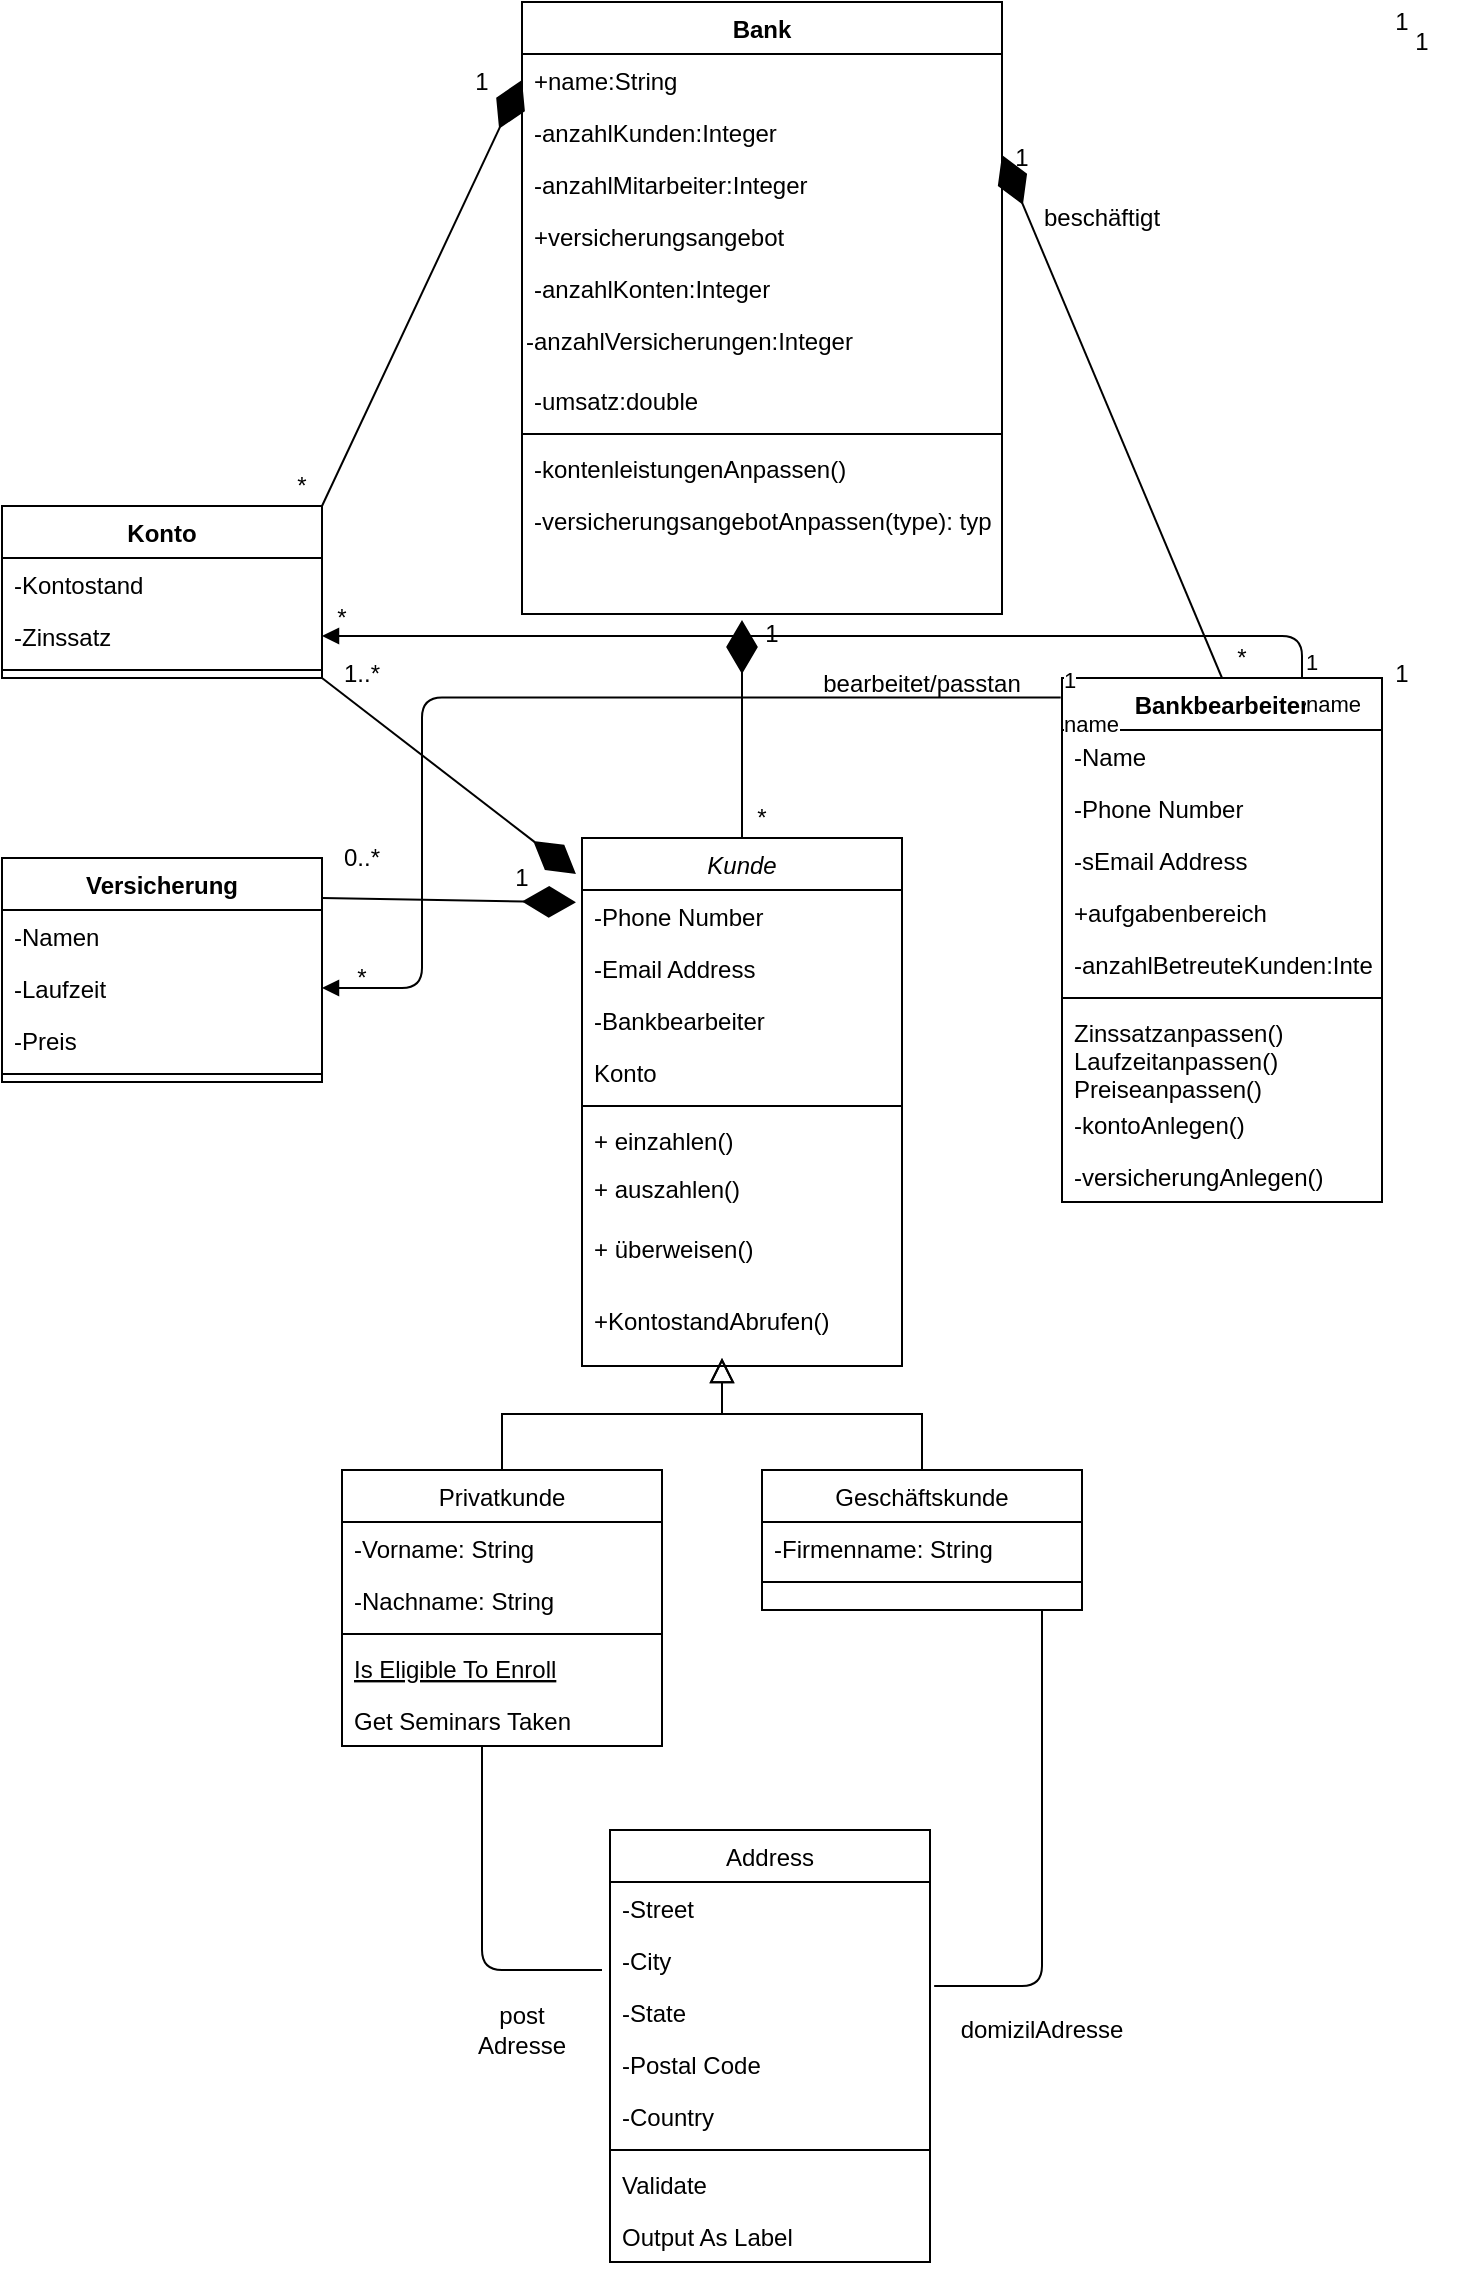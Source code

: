 <mxfile version="14.5.7" type="device"><diagram id="C5RBs43oDa-KdzZeNtuy" name="Page-1"><mxGraphModel dx="1673" dy="2519" grid="1" gridSize="10" guides="1" tooltips="1" connect="1" arrows="1" fold="1" page="1" pageScale="1" pageWidth="1169" pageHeight="1654" math="0" shadow="0"><root><mxCell id="WIyWlLk6GJQsqaUBKTNV-0"/><mxCell id="WIyWlLk6GJQsqaUBKTNV-1" parent="WIyWlLk6GJQsqaUBKTNV-0"/><mxCell id="plVljPWi-nyLqZ-c4yHZ-0" value="Kunde" style="swimlane;fontStyle=2;align=center;verticalAlign=top;childLayout=stackLayout;horizontal=1;startSize=26;horizontalStack=0;resizeParent=1;resizeLast=0;collapsible=1;marginBottom=0;rounded=0;shadow=0;strokeWidth=1;" vertex="1" parent="WIyWlLk6GJQsqaUBKTNV-1"><mxGeometry x="490" y="290" width="160" height="264" as="geometry"><mxRectangle x="230" y="140" width="160" height="26" as="alternateBounds"/></mxGeometry></mxCell><mxCell id="plVljPWi-nyLqZ-c4yHZ-91" value="" style="endArrow=diamondThin;endFill=1;endSize=24;html=1;exitX=0.5;exitY=0;exitDx=0;exitDy=0;" edge="1" parent="plVljPWi-nyLqZ-c4yHZ-0" source="plVljPWi-nyLqZ-c4yHZ-0"><mxGeometry width="160" relative="1" as="geometry"><mxPoint x="-20.0" y="104.0" as="sourcePoint"/><mxPoint x="80" y="-109" as="targetPoint"/></mxGeometry></mxCell><mxCell id="plVljPWi-nyLqZ-c4yHZ-1" value="-Phone Number" style="text;align=left;verticalAlign=top;spacingLeft=4;spacingRight=4;overflow=hidden;rotatable=0;points=[[0,0.5],[1,0.5]];portConstraint=eastwest;rounded=0;shadow=0;html=0;" vertex="1" parent="plVljPWi-nyLqZ-c4yHZ-0"><mxGeometry y="26" width="160" height="26" as="geometry"/></mxCell><mxCell id="plVljPWi-nyLqZ-c4yHZ-2" value="-Email Address" style="text;align=left;verticalAlign=top;spacingLeft=4;spacingRight=4;overflow=hidden;rotatable=0;points=[[0,0.5],[1,0.5]];portConstraint=eastwest;rounded=0;shadow=0;html=0;" vertex="1" parent="plVljPWi-nyLqZ-c4yHZ-0"><mxGeometry y="52" width="160" height="26" as="geometry"/></mxCell><mxCell id="plVljPWi-nyLqZ-c4yHZ-3" value="-Bankbearbeiter" style="text;align=left;verticalAlign=top;spacingLeft=4;spacingRight=4;overflow=hidden;rotatable=0;points=[[0,0.5],[1,0.5]];portConstraint=eastwest;rounded=0;shadow=0;html=0;" vertex="1" parent="plVljPWi-nyLqZ-c4yHZ-0"><mxGeometry y="78" width="160" height="26" as="geometry"/></mxCell><mxCell id="plVljPWi-nyLqZ-c4yHZ-4" value="Konto" style="text;align=left;verticalAlign=top;spacingLeft=4;spacingRight=4;overflow=hidden;rotatable=0;points=[[0,0.5],[1,0.5]];portConstraint=eastwest;rounded=0;shadow=0;html=0;" vertex="1" parent="plVljPWi-nyLqZ-c4yHZ-0"><mxGeometry y="104" width="160" height="26" as="geometry"/></mxCell><mxCell id="plVljPWi-nyLqZ-c4yHZ-5" value="" style="line;html=1;strokeWidth=1;align=left;verticalAlign=middle;spacingTop=-1;spacingLeft=3;spacingRight=3;rotatable=0;labelPosition=right;points=[];portConstraint=eastwest;" vertex="1" parent="plVljPWi-nyLqZ-c4yHZ-0"><mxGeometry y="130" width="160" height="8" as="geometry"/></mxCell><mxCell id="plVljPWi-nyLqZ-c4yHZ-32" value="+ einzahlen()&#xA;&#xA;" style="text;strokeColor=none;fillColor=none;align=left;verticalAlign=top;spacingLeft=4;spacingRight=4;overflow=hidden;rotatable=0;points=[[0,0.5],[1,0.5]];portConstraint=eastwest;" vertex="1" parent="plVljPWi-nyLqZ-c4yHZ-0"><mxGeometry y="138" width="160" height="24" as="geometry"/></mxCell><mxCell id="plVljPWi-nyLqZ-c4yHZ-33" value="+ auszahlen()" style="text;strokeColor=none;fillColor=none;align=left;verticalAlign=top;spacingLeft=4;spacingRight=4;overflow=hidden;rotatable=0;points=[[0,0.5],[1,0.5]];portConstraint=eastwest;" vertex="1" parent="plVljPWi-nyLqZ-c4yHZ-0"><mxGeometry y="162" width="160" height="30" as="geometry"/></mxCell><mxCell id="plVljPWi-nyLqZ-c4yHZ-35" value="+ überweisen()" style="text;strokeColor=none;fillColor=none;align=left;verticalAlign=top;spacingLeft=4;spacingRight=4;overflow=hidden;rotatable=0;points=[[0,0.5],[1,0.5]];portConstraint=eastwest;" vertex="1" parent="plVljPWi-nyLqZ-c4yHZ-0"><mxGeometry y="192" width="160" height="36" as="geometry"/></mxCell><mxCell id="plVljPWi-nyLqZ-c4yHZ-34" value="+KontostandAbrufen()" style="text;strokeColor=none;fillColor=none;align=left;verticalAlign=top;spacingLeft=4;spacingRight=4;overflow=hidden;rotatable=0;points=[[0,0.5],[1,0.5]];portConstraint=eastwest;" vertex="1" parent="plVljPWi-nyLqZ-c4yHZ-0"><mxGeometry y="228" width="160" height="36" as="geometry"/></mxCell><mxCell id="plVljPWi-nyLqZ-c4yHZ-6" value="Privatkunde" style="swimlane;fontStyle=0;align=center;verticalAlign=top;childLayout=stackLayout;horizontal=1;startSize=26;horizontalStack=0;resizeParent=1;resizeLast=0;collapsible=1;marginBottom=0;rounded=0;shadow=0;strokeWidth=1;" vertex="1" parent="WIyWlLk6GJQsqaUBKTNV-1"><mxGeometry x="370" y="606" width="160" height="138" as="geometry"><mxRectangle x="130" y="380" width="160" height="26" as="alternateBounds"/></mxGeometry></mxCell><mxCell id="plVljPWi-nyLqZ-c4yHZ-7" value="-Vorname: String" style="text;align=left;verticalAlign=top;spacingLeft=4;spacingRight=4;overflow=hidden;rotatable=0;points=[[0,0.5],[1,0.5]];portConstraint=eastwest;" vertex="1" parent="plVljPWi-nyLqZ-c4yHZ-6"><mxGeometry y="26" width="160" height="26" as="geometry"/></mxCell><mxCell id="plVljPWi-nyLqZ-c4yHZ-8" value="-Nachname: String" style="text;align=left;verticalAlign=top;spacingLeft=4;spacingRight=4;overflow=hidden;rotatable=0;points=[[0,0.5],[1,0.5]];portConstraint=eastwest;rounded=0;shadow=0;html=0;" vertex="1" parent="plVljPWi-nyLqZ-c4yHZ-6"><mxGeometry y="52" width="160" height="26" as="geometry"/></mxCell><mxCell id="plVljPWi-nyLqZ-c4yHZ-9" value="" style="line;html=1;strokeWidth=1;align=left;verticalAlign=middle;spacingTop=-1;spacingLeft=3;spacingRight=3;rotatable=0;labelPosition=right;points=[];portConstraint=eastwest;" vertex="1" parent="plVljPWi-nyLqZ-c4yHZ-6"><mxGeometry y="78" width="160" height="8" as="geometry"/></mxCell><mxCell id="plVljPWi-nyLqZ-c4yHZ-10" value="Is Eligible To Enroll" style="text;align=left;verticalAlign=top;spacingLeft=4;spacingRight=4;overflow=hidden;rotatable=0;points=[[0,0.5],[1,0.5]];portConstraint=eastwest;fontStyle=4" vertex="1" parent="plVljPWi-nyLqZ-c4yHZ-6"><mxGeometry y="86" width="160" height="26" as="geometry"/></mxCell><mxCell id="plVljPWi-nyLqZ-c4yHZ-11" value="Get Seminars Taken" style="text;align=left;verticalAlign=top;spacingLeft=4;spacingRight=4;overflow=hidden;rotatable=0;points=[[0,0.5],[1,0.5]];portConstraint=eastwest;" vertex="1" parent="plVljPWi-nyLqZ-c4yHZ-6"><mxGeometry y="112" width="160" height="26" as="geometry"/></mxCell><mxCell id="plVljPWi-nyLqZ-c4yHZ-12" value="" style="endArrow=block;endSize=10;endFill=0;shadow=0;strokeWidth=1;rounded=0;edgeStyle=elbowEdgeStyle;elbow=vertical;" edge="1" parent="WIyWlLk6GJQsqaUBKTNV-1" source="plVljPWi-nyLqZ-c4yHZ-6"><mxGeometry width="160" relative="1" as="geometry"><mxPoint x="450" y="449" as="sourcePoint"/><mxPoint x="560" y="550.0" as="targetPoint"/></mxGeometry></mxCell><mxCell id="plVljPWi-nyLqZ-c4yHZ-13" value="Geschäftskunde" style="swimlane;fontStyle=0;align=center;verticalAlign=top;childLayout=stackLayout;horizontal=1;startSize=26;horizontalStack=0;resizeParent=1;resizeLast=0;collapsible=1;marginBottom=0;rounded=0;shadow=0;strokeWidth=1;" vertex="1" parent="WIyWlLk6GJQsqaUBKTNV-1"><mxGeometry x="580" y="606" width="160" height="70" as="geometry"><mxRectangle x="340" y="380" width="170" height="26" as="alternateBounds"/></mxGeometry></mxCell><mxCell id="plVljPWi-nyLqZ-c4yHZ-14" value="-Firmenname: String" style="text;align=left;verticalAlign=top;spacingLeft=4;spacingRight=4;overflow=hidden;rotatable=0;points=[[0,0.5],[1,0.5]];portConstraint=eastwest;" vertex="1" parent="plVljPWi-nyLqZ-c4yHZ-13"><mxGeometry y="26" width="160" height="26" as="geometry"/></mxCell><mxCell id="plVljPWi-nyLqZ-c4yHZ-15" value="" style="line;html=1;strokeWidth=1;align=left;verticalAlign=middle;spacingTop=-1;spacingLeft=3;spacingRight=3;rotatable=0;labelPosition=right;points=[];portConstraint=eastwest;" vertex="1" parent="plVljPWi-nyLqZ-c4yHZ-13"><mxGeometry y="52" width="160" height="8" as="geometry"/></mxCell><mxCell id="plVljPWi-nyLqZ-c4yHZ-16" value="" style="endArrow=block;endSize=10;endFill=0;shadow=0;strokeWidth=1;rounded=0;edgeStyle=elbowEdgeStyle;elbow=vertical;" edge="1" parent="WIyWlLk6GJQsqaUBKTNV-1" source="plVljPWi-nyLqZ-c4yHZ-13"><mxGeometry width="160" relative="1" as="geometry"><mxPoint x="460" y="619" as="sourcePoint"/><mxPoint x="560" y="550.0" as="targetPoint"/></mxGeometry></mxCell><mxCell id="plVljPWi-nyLqZ-c4yHZ-17" value="Address" style="swimlane;fontStyle=0;align=center;verticalAlign=top;childLayout=stackLayout;horizontal=1;startSize=26;horizontalStack=0;resizeParent=1;resizeLast=0;collapsible=1;marginBottom=0;rounded=0;shadow=0;strokeWidth=1;" vertex="1" parent="WIyWlLk6GJQsqaUBKTNV-1"><mxGeometry x="504" y="786" width="160" height="216" as="geometry"><mxRectangle x="550" y="140" width="160" height="26" as="alternateBounds"/></mxGeometry></mxCell><mxCell id="plVljPWi-nyLqZ-c4yHZ-18" value="-Street" style="text;align=left;verticalAlign=top;spacingLeft=4;spacingRight=4;overflow=hidden;rotatable=0;points=[[0,0.5],[1,0.5]];portConstraint=eastwest;" vertex="1" parent="plVljPWi-nyLqZ-c4yHZ-17"><mxGeometry y="26" width="160" height="26" as="geometry"/></mxCell><mxCell id="plVljPWi-nyLqZ-c4yHZ-19" value="-City" style="text;align=left;verticalAlign=top;spacingLeft=4;spacingRight=4;overflow=hidden;rotatable=0;points=[[0,0.5],[1,0.5]];portConstraint=eastwest;rounded=0;shadow=0;html=0;" vertex="1" parent="plVljPWi-nyLqZ-c4yHZ-17"><mxGeometry y="52" width="160" height="26" as="geometry"/></mxCell><mxCell id="plVljPWi-nyLqZ-c4yHZ-20" value="-State" style="text;align=left;verticalAlign=top;spacingLeft=4;spacingRight=4;overflow=hidden;rotatable=0;points=[[0,0.5],[1,0.5]];portConstraint=eastwest;rounded=0;shadow=0;html=0;" vertex="1" parent="plVljPWi-nyLqZ-c4yHZ-17"><mxGeometry y="78" width="160" height="26" as="geometry"/></mxCell><mxCell id="plVljPWi-nyLqZ-c4yHZ-21" value="-Postal Code" style="text;align=left;verticalAlign=top;spacingLeft=4;spacingRight=4;overflow=hidden;rotatable=0;points=[[0,0.5],[1,0.5]];portConstraint=eastwest;rounded=0;shadow=0;html=0;" vertex="1" parent="plVljPWi-nyLqZ-c4yHZ-17"><mxGeometry y="104" width="160" height="26" as="geometry"/></mxCell><mxCell id="plVljPWi-nyLqZ-c4yHZ-22" value="-Country" style="text;align=left;verticalAlign=top;spacingLeft=4;spacingRight=4;overflow=hidden;rotatable=0;points=[[0,0.5],[1,0.5]];portConstraint=eastwest;rounded=0;shadow=0;html=0;" vertex="1" parent="plVljPWi-nyLqZ-c4yHZ-17"><mxGeometry y="130" width="160" height="26" as="geometry"/></mxCell><mxCell id="plVljPWi-nyLqZ-c4yHZ-23" value="" style="line;html=1;strokeWidth=1;align=left;verticalAlign=middle;spacingTop=-1;spacingLeft=3;spacingRight=3;rotatable=0;labelPosition=right;points=[];portConstraint=eastwest;" vertex="1" parent="plVljPWi-nyLqZ-c4yHZ-17"><mxGeometry y="156" width="160" height="8" as="geometry"/></mxCell><mxCell id="plVljPWi-nyLqZ-c4yHZ-24" value="Validate" style="text;align=left;verticalAlign=top;spacingLeft=4;spacingRight=4;overflow=hidden;rotatable=0;points=[[0,0.5],[1,0.5]];portConstraint=eastwest;" vertex="1" parent="plVljPWi-nyLqZ-c4yHZ-17"><mxGeometry y="164" width="160" height="26" as="geometry"/></mxCell><mxCell id="plVljPWi-nyLqZ-c4yHZ-25" value="Output As Label" style="text;align=left;verticalAlign=top;spacingLeft=4;spacingRight=4;overflow=hidden;rotatable=0;points=[[0,0.5],[1,0.5]];portConstraint=eastwest;" vertex="1" parent="plVljPWi-nyLqZ-c4yHZ-17"><mxGeometry y="190" width="160" height="26" as="geometry"/></mxCell><mxCell id="plVljPWi-nyLqZ-c4yHZ-26" value="domizilAdresse" style="text;html=1;strokeColor=none;fillColor=none;align=center;verticalAlign=middle;whiteSpace=wrap;rounded=0;" vertex="1" parent="WIyWlLk6GJQsqaUBKTNV-1"><mxGeometry x="700" y="876" width="40" height="20" as="geometry"/></mxCell><mxCell id="plVljPWi-nyLqZ-c4yHZ-27" value="post Adresse" style="text;html=1;strokeColor=none;fillColor=none;align=center;verticalAlign=middle;whiteSpace=wrap;rounded=0;" vertex="1" parent="WIyWlLk6GJQsqaUBKTNV-1"><mxGeometry x="440" y="876" width="40" height="20" as="geometry"/></mxCell><mxCell id="plVljPWi-nyLqZ-c4yHZ-28" value="Konto" style="swimlane;fontStyle=1;align=center;verticalAlign=top;childLayout=stackLayout;horizontal=1;startSize=26;horizontalStack=0;resizeParent=1;resizeParentMax=0;resizeLast=0;collapsible=1;marginBottom=0;" vertex="1" parent="WIyWlLk6GJQsqaUBKTNV-1"><mxGeometry x="200" y="124" width="160" height="86" as="geometry"/></mxCell><mxCell id="plVljPWi-nyLqZ-c4yHZ-29" value="-Kontostand" style="text;strokeColor=none;fillColor=none;align=left;verticalAlign=top;spacingLeft=4;spacingRight=4;overflow=hidden;rotatable=0;points=[[0,0.5],[1,0.5]];portConstraint=eastwest;" vertex="1" parent="plVljPWi-nyLqZ-c4yHZ-28"><mxGeometry y="26" width="160" height="26" as="geometry"/></mxCell><mxCell id="plVljPWi-nyLqZ-c4yHZ-30" value="-Zinssatz" style="text;strokeColor=none;fillColor=none;align=left;verticalAlign=top;spacingLeft=4;spacingRight=4;overflow=hidden;rotatable=0;points=[[0,0.5],[1,0.5]];portConstraint=eastwest;" vertex="1" parent="plVljPWi-nyLqZ-c4yHZ-28"><mxGeometry y="52" width="160" height="26" as="geometry"/></mxCell><mxCell id="plVljPWi-nyLqZ-c4yHZ-31" value="" style="line;strokeWidth=1;fillColor=none;align=left;verticalAlign=middle;spacingTop=-1;spacingLeft=3;spacingRight=3;rotatable=0;labelPosition=right;points=[];portConstraint=eastwest;" vertex="1" parent="plVljPWi-nyLqZ-c4yHZ-28"><mxGeometry y="78" width="160" height="8" as="geometry"/></mxCell><mxCell id="plVljPWi-nyLqZ-c4yHZ-36" value="Versicherung" style="swimlane;fontStyle=1;align=center;verticalAlign=top;childLayout=stackLayout;horizontal=1;startSize=26;horizontalStack=0;resizeParent=1;resizeParentMax=0;resizeLast=0;collapsible=1;marginBottom=0;" vertex="1" parent="WIyWlLk6GJQsqaUBKTNV-1"><mxGeometry x="200" y="300" width="160" height="112" as="geometry"/></mxCell><mxCell id="plVljPWi-nyLqZ-c4yHZ-37" value="-Namen" style="text;strokeColor=none;fillColor=none;align=left;verticalAlign=top;spacingLeft=4;spacingRight=4;overflow=hidden;rotatable=0;points=[[0,0.5],[1,0.5]];portConstraint=eastwest;" vertex="1" parent="plVljPWi-nyLqZ-c4yHZ-36"><mxGeometry y="26" width="160" height="26" as="geometry"/></mxCell><mxCell id="plVljPWi-nyLqZ-c4yHZ-38" value="-Laufzeit" style="text;strokeColor=none;fillColor=none;align=left;verticalAlign=top;spacingLeft=4;spacingRight=4;overflow=hidden;rotatable=0;points=[[0,0.5],[1,0.5]];portConstraint=eastwest;" vertex="1" parent="plVljPWi-nyLqZ-c4yHZ-36"><mxGeometry y="52" width="160" height="26" as="geometry"/></mxCell><mxCell id="plVljPWi-nyLqZ-c4yHZ-39" value="-Preis" style="text;strokeColor=none;fillColor=none;align=left;verticalAlign=top;spacingLeft=4;spacingRight=4;overflow=hidden;rotatable=0;points=[[0,0.5],[1,0.5]];portConstraint=eastwest;" vertex="1" parent="plVljPWi-nyLqZ-c4yHZ-36"><mxGeometry y="78" width="160" height="26" as="geometry"/></mxCell><mxCell id="plVljPWi-nyLqZ-c4yHZ-40" value="" style="line;strokeWidth=1;fillColor=none;align=left;verticalAlign=middle;spacingTop=-1;spacingLeft=3;spacingRight=3;rotatable=0;labelPosition=right;points=[];portConstraint=eastwest;" vertex="1" parent="plVljPWi-nyLqZ-c4yHZ-36"><mxGeometry y="104" width="160" height="8" as="geometry"/></mxCell><mxCell id="plVljPWi-nyLqZ-c4yHZ-42" value="" style="endArrow=none;html=1;edgeStyle=orthogonalEdgeStyle;exitX=1.013;exitY=0;exitDx=0;exitDy=0;exitPerimeter=0;" edge="1" parent="WIyWlLk6GJQsqaUBKTNV-1" source="plVljPWi-nyLqZ-c4yHZ-20"><mxGeometry relative="1" as="geometry"><mxPoint x="690" y="836" as="sourcePoint"/><mxPoint x="720" y="676" as="targetPoint"/><Array as="points"><mxPoint x="720" y="864"/></Array></mxGeometry></mxCell><mxCell id="plVljPWi-nyLqZ-c4yHZ-43" value="" style="endArrow=none;html=1;edgeStyle=orthogonalEdgeStyle;" edge="1" parent="WIyWlLk6GJQsqaUBKTNV-1"><mxGeometry relative="1" as="geometry"><mxPoint x="500" y="856" as="sourcePoint"/><mxPoint x="440" y="744" as="targetPoint"/><Array as="points"><mxPoint x="440" y="856"/></Array></mxGeometry></mxCell><mxCell id="plVljPWi-nyLqZ-c4yHZ-44" value="Bankbearbeiter" style="swimlane;fontStyle=1;align=center;verticalAlign=top;childLayout=stackLayout;horizontal=1;startSize=26;horizontalStack=0;resizeParent=1;resizeParentMax=0;resizeLast=0;collapsible=1;marginBottom=0;" vertex="1" parent="WIyWlLk6GJQsqaUBKTNV-1"><mxGeometry x="730" y="210" width="160" height="262" as="geometry"/></mxCell><mxCell id="plVljPWi-nyLqZ-c4yHZ-45" value="-Name" style="text;strokeColor=none;fillColor=none;align=left;verticalAlign=top;spacingLeft=4;spacingRight=4;overflow=hidden;rotatable=0;points=[[0,0.5],[1,0.5]];portConstraint=eastwest;" vertex="1" parent="plVljPWi-nyLqZ-c4yHZ-44"><mxGeometry y="26" width="160" height="26" as="geometry"/></mxCell><mxCell id="plVljPWi-nyLqZ-c4yHZ-46" value="-Phone Number" style="text;strokeColor=none;fillColor=none;align=left;verticalAlign=top;spacingLeft=4;spacingRight=4;overflow=hidden;rotatable=0;points=[[0,0.5],[1,0.5]];portConstraint=eastwest;" vertex="1" parent="plVljPWi-nyLqZ-c4yHZ-44"><mxGeometry y="52" width="160" height="26" as="geometry"/></mxCell><mxCell id="plVljPWi-nyLqZ-c4yHZ-47" value="-sEmail Address" style="text;align=left;verticalAlign=top;spacingLeft=4;spacingRight=4;overflow=hidden;rotatable=0;points=[[0,0.5],[1,0.5]];portConstraint=eastwest;rounded=0;shadow=0;html=0;" vertex="1" parent="plVljPWi-nyLqZ-c4yHZ-44"><mxGeometry y="78" width="160" height="26" as="geometry"/></mxCell><mxCell id="plVljPWi-nyLqZ-c4yHZ-71" value="+aufgabenbereich" style="text;strokeColor=none;fillColor=none;align=left;verticalAlign=top;spacingLeft=4;spacingRight=4;overflow=hidden;rotatable=0;points=[[0,0.5],[1,0.5]];portConstraint=eastwest;" vertex="1" parent="plVljPWi-nyLqZ-c4yHZ-44"><mxGeometry y="104" width="160" height="26" as="geometry"/></mxCell><mxCell id="plVljPWi-nyLqZ-c4yHZ-70" value="-anzahlBetreuteKunden:Integer" style="text;strokeColor=none;fillColor=none;align=left;verticalAlign=top;spacingLeft=4;spacingRight=4;overflow=hidden;rotatable=0;points=[[0,0.5],[1,0.5]];portConstraint=eastwest;" vertex="1" parent="plVljPWi-nyLqZ-c4yHZ-44"><mxGeometry y="130" width="160" height="26" as="geometry"/></mxCell><mxCell id="plVljPWi-nyLqZ-c4yHZ-48" value="" style="line;strokeWidth=1;fillColor=none;align=left;verticalAlign=middle;spacingTop=-1;spacingLeft=3;spacingRight=3;rotatable=0;labelPosition=right;points=[];portConstraint=eastwest;" vertex="1" parent="plVljPWi-nyLqZ-c4yHZ-44"><mxGeometry y="156" width="160" height="8" as="geometry"/></mxCell><mxCell id="plVljPWi-nyLqZ-c4yHZ-49" value="Zinssatzanpassen()&#xA;Laufzeitanpassen()&#xA;Preiseanpassen()&#xA;" style="text;strokeColor=none;fillColor=none;align=left;verticalAlign=top;spacingLeft=4;spacingRight=4;overflow=hidden;rotatable=0;points=[[0,0.5],[1,0.5]];portConstraint=eastwest;" vertex="1" parent="plVljPWi-nyLqZ-c4yHZ-44"><mxGeometry y="164" width="160" height="46" as="geometry"/></mxCell><mxCell id="plVljPWi-nyLqZ-c4yHZ-63" value="-kontoAnlegen()" style="text;strokeColor=none;fillColor=none;align=left;verticalAlign=top;spacingLeft=4;spacingRight=4;overflow=hidden;rotatable=0;points=[[0,0.5],[1,0.5]];portConstraint=eastwest;" vertex="1" parent="plVljPWi-nyLqZ-c4yHZ-44"><mxGeometry y="210" width="160" height="26" as="geometry"/></mxCell><mxCell id="plVljPWi-nyLqZ-c4yHZ-68" value="-versicherungAnlegen()" style="text;strokeColor=none;fillColor=none;align=left;verticalAlign=top;spacingLeft=4;spacingRight=4;overflow=hidden;rotatable=0;points=[[0,0.5],[1,0.5]];portConstraint=eastwest;" vertex="1" parent="plVljPWi-nyLqZ-c4yHZ-44"><mxGeometry y="236" width="160" height="26" as="geometry"/></mxCell><mxCell id="plVljPWi-nyLqZ-c4yHZ-55" value="Bank" style="swimlane;fontStyle=1;align=center;verticalAlign=top;childLayout=stackLayout;horizontal=1;startSize=26;horizontalStack=0;resizeParent=1;resizeParentMax=0;resizeLast=0;collapsible=1;marginBottom=0;" vertex="1" parent="WIyWlLk6GJQsqaUBKTNV-1"><mxGeometry x="460" y="-128" width="240" height="306" as="geometry"/></mxCell><mxCell id="plVljPWi-nyLqZ-c4yHZ-56" value="+name:String&#xA;&#xA;" style="text;strokeColor=none;fillColor=none;align=left;verticalAlign=top;spacingLeft=4;spacingRight=4;overflow=hidden;rotatable=0;points=[[0,0.5],[1,0.5]];portConstraint=eastwest;" vertex="1" parent="plVljPWi-nyLqZ-c4yHZ-55"><mxGeometry y="26" width="240" height="26" as="geometry"/></mxCell><mxCell id="plVljPWi-nyLqZ-c4yHZ-59" value="-anzahlKunden:Integer" style="text;strokeColor=none;fillColor=none;align=left;verticalAlign=top;spacingLeft=4;spacingRight=4;overflow=hidden;rotatable=0;points=[[0,0.5],[1,0.5]];portConstraint=eastwest;" vertex="1" parent="plVljPWi-nyLqZ-c4yHZ-55"><mxGeometry y="52" width="240" height="26" as="geometry"/></mxCell><mxCell id="plVljPWi-nyLqZ-c4yHZ-60" value="-anzahlMitarbeiter:Integer" style="text;strokeColor=none;fillColor=none;align=left;verticalAlign=top;spacingLeft=4;spacingRight=4;overflow=hidden;rotatable=0;points=[[0,0.5],[1,0.5]];portConstraint=eastwest;" vertex="1" parent="plVljPWi-nyLqZ-c4yHZ-55"><mxGeometry y="78" width="240" height="26" as="geometry"/></mxCell><mxCell id="plVljPWi-nyLqZ-c4yHZ-64" value="+versicherungsangebot" style="text;strokeColor=none;fillColor=none;align=left;verticalAlign=top;spacingLeft=4;spacingRight=4;overflow=hidden;rotatable=0;points=[[0,0.5],[1,0.5]];portConstraint=eastwest;" vertex="1" parent="plVljPWi-nyLqZ-c4yHZ-55"><mxGeometry y="104" width="240" height="26" as="geometry"/></mxCell><mxCell id="plVljPWi-nyLqZ-c4yHZ-67" value="-anzahlKonten:Integer" style="text;strokeColor=none;fillColor=none;align=left;verticalAlign=top;spacingLeft=4;spacingRight=4;overflow=hidden;rotatable=0;points=[[0,0.5],[1,0.5]];portConstraint=eastwest;" vertex="1" parent="plVljPWi-nyLqZ-c4yHZ-55"><mxGeometry y="130" width="240" height="26" as="geometry"/></mxCell><mxCell id="plVljPWi-nyLqZ-c4yHZ-61" value="-anzahlVersicherungen:Integer" style="text;whiteSpace=wrap;html=1;" vertex="1" parent="plVljPWi-nyLqZ-c4yHZ-55"><mxGeometry y="156" width="240" height="30" as="geometry"/></mxCell><mxCell id="plVljPWi-nyLqZ-c4yHZ-66" value="-umsatz:double" style="text;strokeColor=none;fillColor=none;align=left;verticalAlign=top;spacingLeft=4;spacingRight=4;overflow=hidden;rotatable=0;points=[[0,0.5],[1,0.5]];portConstraint=eastwest;" vertex="1" parent="plVljPWi-nyLqZ-c4yHZ-55"><mxGeometry y="186" width="240" height="26" as="geometry"/></mxCell><mxCell id="plVljPWi-nyLqZ-c4yHZ-57" value="" style="line;strokeWidth=1;fillColor=none;align=left;verticalAlign=middle;spacingTop=-1;spacingLeft=3;spacingRight=3;rotatable=0;labelPosition=right;points=[];portConstraint=eastwest;" vertex="1" parent="plVljPWi-nyLqZ-c4yHZ-55"><mxGeometry y="212" width="240" height="8" as="geometry"/></mxCell><mxCell id="plVljPWi-nyLqZ-c4yHZ-72" value="-kontenleistungenAnpassen()" style="text;strokeColor=none;fillColor=none;align=left;verticalAlign=top;spacingLeft=4;spacingRight=4;overflow=hidden;rotatable=0;points=[[0,0.5],[1,0.5]];portConstraint=eastwest;" vertex="1" parent="plVljPWi-nyLqZ-c4yHZ-55"><mxGeometry y="220" width="240" height="26" as="geometry"/></mxCell><mxCell id="plVljPWi-nyLqZ-c4yHZ-58" value="-versicherungsangebotAnpassen(type): type" style="text;strokeColor=none;fillColor=none;align=left;verticalAlign=top;spacingLeft=4;spacingRight=4;overflow=hidden;rotatable=0;points=[[0,0.5],[1,0.5]];portConstraint=eastwest;" vertex="1" parent="plVljPWi-nyLqZ-c4yHZ-55"><mxGeometry y="246" width="240" height="60" as="geometry"/></mxCell><mxCell id="plVljPWi-nyLqZ-c4yHZ-74" value="" style="endArrow=diamondThin;endFill=1;endSize=24;html=1;exitX=0.5;exitY=0;exitDx=0;exitDy=0;entryX=1;entryY=0.25;entryDx=0;entryDy=0;" edge="1" parent="WIyWlLk6GJQsqaUBKTNV-1" source="plVljPWi-nyLqZ-c4yHZ-44" target="plVljPWi-nyLqZ-c4yHZ-55"><mxGeometry width="160" relative="1" as="geometry"><mxPoint x="430" y="260" as="sourcePoint"/><mxPoint x="730" y="-70" as="targetPoint"/></mxGeometry></mxCell><mxCell id="plVljPWi-nyLqZ-c4yHZ-75" value="1" style="text;html=1;strokeColor=none;fillColor=none;align=center;verticalAlign=middle;whiteSpace=wrap;rounded=0;" vertex="1" parent="WIyWlLk6GJQsqaUBKTNV-1"><mxGeometry x="690" y="-60" width="40" height="20" as="geometry"/></mxCell><mxCell id="plVljPWi-nyLqZ-c4yHZ-76" value="1" style="text;html=1;strokeColor=none;fillColor=none;align=center;verticalAlign=middle;whiteSpace=wrap;rounded=0;" vertex="1" parent="WIyWlLk6GJQsqaUBKTNV-1"><mxGeometry x="420" y="-98" width="40" height="20" as="geometry"/></mxCell><mxCell id="plVljPWi-nyLqZ-c4yHZ-77" value="1" style="text;html=1;strokeColor=none;fillColor=none;align=center;verticalAlign=middle;whiteSpace=wrap;rounded=0;" vertex="1" parent="WIyWlLk6GJQsqaUBKTNV-1"><mxGeometry x="880" y="-128" width="40" height="20" as="geometry"/></mxCell><mxCell id="plVljPWi-nyLqZ-c4yHZ-78" value="1" style="text;html=1;strokeColor=none;fillColor=none;align=center;verticalAlign=middle;whiteSpace=wrap;rounded=0;" vertex="1" parent="WIyWlLk6GJQsqaUBKTNV-1"><mxGeometry x="890" y="-118" width="40" height="20" as="geometry"/></mxCell><mxCell id="plVljPWi-nyLqZ-c4yHZ-79" value="1" style="text;html=1;strokeColor=none;fillColor=none;align=center;verticalAlign=middle;whiteSpace=wrap;rounded=0;" vertex="1" parent="WIyWlLk6GJQsqaUBKTNV-1"><mxGeometry x="440" y="300" width="40" height="20" as="geometry"/></mxCell><mxCell id="plVljPWi-nyLqZ-c4yHZ-80" value="1" style="text;html=1;strokeColor=none;fillColor=none;align=center;verticalAlign=middle;whiteSpace=wrap;rounded=0;" vertex="1" parent="WIyWlLk6GJQsqaUBKTNV-1"><mxGeometry x="565" y="178" width="40" height="20" as="geometry"/></mxCell><mxCell id="plVljPWi-nyLqZ-c4yHZ-81" value="1" style="text;html=1;strokeColor=none;fillColor=none;align=center;verticalAlign=middle;whiteSpace=wrap;rounded=0;" vertex="1" parent="WIyWlLk6GJQsqaUBKTNV-1"><mxGeometry x="880" y="198" width="40" height="20" as="geometry"/></mxCell><mxCell id="plVljPWi-nyLqZ-c4yHZ-82" value="1..*" style="text;html=1;strokeColor=none;fillColor=none;align=center;verticalAlign=middle;whiteSpace=wrap;rounded=0;" vertex="1" parent="WIyWlLk6GJQsqaUBKTNV-1"><mxGeometry x="360" y="198" width="40" height="20" as="geometry"/></mxCell><mxCell id="plVljPWi-nyLqZ-c4yHZ-83" value="*" style="text;html=1;strokeColor=none;fillColor=none;align=center;verticalAlign=middle;whiteSpace=wrap;rounded=0;" vertex="1" parent="WIyWlLk6GJQsqaUBKTNV-1"><mxGeometry x="330" y="104" width="40" height="20" as="geometry"/></mxCell><mxCell id="plVljPWi-nyLqZ-c4yHZ-84" value="0..*" style="text;html=1;strokeColor=none;fillColor=none;align=center;verticalAlign=middle;whiteSpace=wrap;rounded=0;" vertex="1" parent="WIyWlLk6GJQsqaUBKTNV-1"><mxGeometry x="360" y="290" width="40" height="20" as="geometry"/></mxCell><mxCell id="plVljPWi-nyLqZ-c4yHZ-85" value="*" style="text;html=1;strokeColor=none;fillColor=none;align=center;verticalAlign=middle;whiteSpace=wrap;rounded=0;" vertex="1" parent="WIyWlLk6GJQsqaUBKTNV-1"><mxGeometry x="560" y="270" width="40" height="20" as="geometry"/></mxCell><mxCell id="plVljPWi-nyLqZ-c4yHZ-86" value="*" style="text;html=1;strokeColor=none;fillColor=none;align=center;verticalAlign=middle;whiteSpace=wrap;rounded=0;" vertex="1" parent="WIyWlLk6GJQsqaUBKTNV-1"><mxGeometry x="800" y="190" width="40" height="20" as="geometry"/></mxCell><mxCell id="plVljPWi-nyLqZ-c4yHZ-87" value="beschäftigt" style="text;html=1;strokeColor=none;fillColor=none;align=center;verticalAlign=middle;whiteSpace=wrap;rounded=0;" vertex="1" parent="WIyWlLk6GJQsqaUBKTNV-1"><mxGeometry x="730" y="-30" width="40" height="20" as="geometry"/></mxCell><mxCell id="plVljPWi-nyLqZ-c4yHZ-88" value="" style="endArrow=diamondThin;endFill=1;endSize=24;html=1;exitX=1;exitY=0;exitDx=0;exitDy=0;entryX=0;entryY=0.5;entryDx=0;entryDy=0;" edge="1" parent="WIyWlLk6GJQsqaUBKTNV-1" source="plVljPWi-nyLqZ-c4yHZ-28" target="plVljPWi-nyLqZ-c4yHZ-56"><mxGeometry width="160" relative="1" as="geometry"><mxPoint x="450.0" y="178" as="sourcePoint"/><mxPoint x="340" y="-83.5" as="targetPoint"/></mxGeometry></mxCell><mxCell id="plVljPWi-nyLqZ-c4yHZ-93" value="" style="endArrow=diamondThin;endFill=1;endSize=24;html=1;exitX=1;exitY=1;exitDx=0;exitDy=0;entryX=-0.019;entryY=0.068;entryDx=0;entryDy=0;entryPerimeter=0;" edge="1" parent="WIyWlLk6GJQsqaUBKTNV-1" source="plVljPWi-nyLqZ-c4yHZ-28" target="plVljPWi-nyLqZ-c4yHZ-0"><mxGeometry width="160" relative="1" as="geometry"><mxPoint x="470" y="409" as="sourcePoint"/><mxPoint x="470" y="300" as="targetPoint"/></mxGeometry></mxCell><mxCell id="plVljPWi-nyLqZ-c4yHZ-94" value="" style="endArrow=diamondThin;endFill=1;endSize=24;html=1;exitX=1;exitY=0.179;exitDx=0;exitDy=0;exitPerimeter=0;entryX=-0.019;entryY=0.238;entryDx=0;entryDy=0;entryPerimeter=0;" edge="1" parent="WIyWlLk6GJQsqaUBKTNV-1" source="plVljPWi-nyLqZ-c4yHZ-36" target="plVljPWi-nyLqZ-c4yHZ-1"><mxGeometry width="160" relative="1" as="geometry"><mxPoint x="233.04" y="460.0" as="sourcePoint"/><mxPoint x="480" y="330" as="targetPoint"/><Array as="points"/></mxGeometry></mxCell><mxCell id="plVljPWi-nyLqZ-c4yHZ-97" value="name" style="endArrow=block;endFill=1;html=1;edgeStyle=orthogonalEdgeStyle;align=left;verticalAlign=top;exitX=0.75;exitY=0;exitDx=0;exitDy=0;entryX=1;entryY=0.5;entryDx=0;entryDy=0;" edge="1" parent="WIyWlLk6GJQsqaUBKTNV-1" source="plVljPWi-nyLqZ-c4yHZ-44" target="plVljPWi-nyLqZ-c4yHZ-30"><mxGeometry x="-1" relative="1" as="geometry"><mxPoint x="430" y="280" as="sourcePoint"/><mxPoint x="590" y="280" as="targetPoint"/></mxGeometry></mxCell><mxCell id="plVljPWi-nyLqZ-c4yHZ-98" value="1" style="edgeLabel;resizable=0;html=1;align=left;verticalAlign=bottom;" connectable="0" vertex="1" parent="plVljPWi-nyLqZ-c4yHZ-97"><mxGeometry x="-1" relative="1" as="geometry"/></mxCell><mxCell id="plVljPWi-nyLqZ-c4yHZ-99" value="name" style="endArrow=block;endFill=1;html=1;edgeStyle=orthogonalEdgeStyle;align=left;verticalAlign=top;exitX=-0.004;exitY=0.037;exitDx=0;exitDy=0;exitPerimeter=0;entryX=1;entryY=0.5;entryDx=0;entryDy=0;" edge="1" parent="WIyWlLk6GJQsqaUBKTNV-1" source="plVljPWi-nyLqZ-c4yHZ-44" target="plVljPWi-nyLqZ-c4yHZ-38"><mxGeometry x="-1" relative="1" as="geometry"><mxPoint x="480" y="210" as="sourcePoint"/><mxPoint x="390" y="360" as="targetPoint"/><Array as="points"><mxPoint x="410" y="220"/><mxPoint x="410" y="365"/></Array></mxGeometry></mxCell><mxCell id="plVljPWi-nyLqZ-c4yHZ-100" value="1" style="edgeLabel;resizable=0;html=1;align=left;verticalAlign=bottom;" connectable="0" vertex="1" parent="plVljPWi-nyLqZ-c4yHZ-99"><mxGeometry x="-1" relative="1" as="geometry"/></mxCell><mxCell id="plVljPWi-nyLqZ-c4yHZ-101" value="bearbeitet/passtan" style="text;html=1;strokeColor=none;fillColor=none;align=center;verticalAlign=middle;whiteSpace=wrap;rounded=0;" vertex="1" parent="WIyWlLk6GJQsqaUBKTNV-1"><mxGeometry x="640" y="178" width="40" height="70" as="geometry"/></mxCell><mxCell id="plVljPWi-nyLqZ-c4yHZ-106" value="*" style="text;html=1;strokeColor=none;fillColor=none;align=center;verticalAlign=middle;whiteSpace=wrap;rounded=0;" vertex="1" parent="WIyWlLk6GJQsqaUBKTNV-1"><mxGeometry x="360" y="350" width="40" height="20" as="geometry"/></mxCell><mxCell id="plVljPWi-nyLqZ-c4yHZ-107" value="*" style="text;html=1;strokeColor=none;fillColor=none;align=center;verticalAlign=middle;whiteSpace=wrap;rounded=0;" vertex="1" parent="WIyWlLk6GJQsqaUBKTNV-1"><mxGeometry x="350" y="170" width="40" height="20" as="geometry"/></mxCell></root></mxGraphModel></diagram></mxfile>
